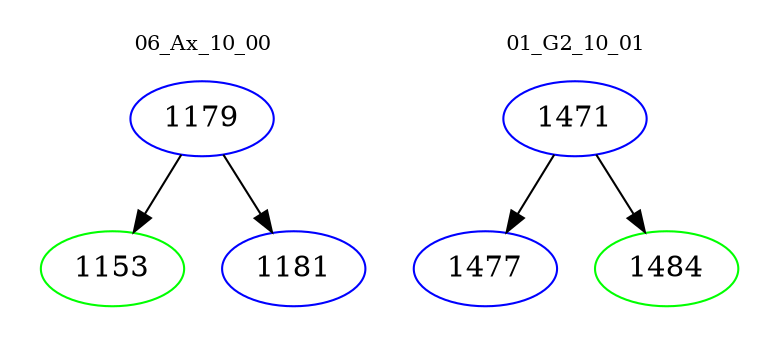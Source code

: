 digraph{
subgraph cluster_0 {
color = white
label = "06_Ax_10_00";
fontsize=10;
T0_1179 [label="1179", color="blue"]
T0_1179 -> T0_1153 [color="black"]
T0_1153 [label="1153", color="green"]
T0_1179 -> T0_1181 [color="black"]
T0_1181 [label="1181", color="blue"]
}
subgraph cluster_1 {
color = white
label = "01_G2_10_01";
fontsize=10;
T1_1471 [label="1471", color="blue"]
T1_1471 -> T1_1477 [color="black"]
T1_1477 [label="1477", color="blue"]
T1_1471 -> T1_1484 [color="black"]
T1_1484 [label="1484", color="green"]
}
}

